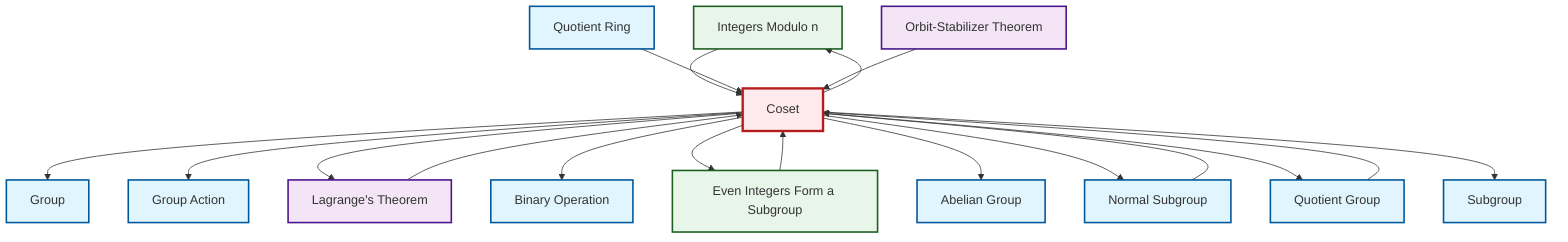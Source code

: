 graph TD
    classDef definition fill:#e1f5fe,stroke:#01579b,stroke-width:2px
    classDef theorem fill:#f3e5f5,stroke:#4a148c,stroke-width:2px
    classDef axiom fill:#fff3e0,stroke:#e65100,stroke-width:2px
    classDef example fill:#e8f5e9,stroke:#1b5e20,stroke-width:2px
    classDef current fill:#ffebee,stroke:#b71c1c,stroke-width:3px
    def-group-action["Group Action"]:::definition
    ex-quotient-integers-mod-n["Integers Modulo n"]:::example
    def-quotient-ring["Quotient Ring"]:::definition
    def-coset["Coset"]:::definition
    def-quotient-group["Quotient Group"]:::definition
    ex-even-integers-subgroup["Even Integers Form a Subgroup"]:::example
    def-subgroup["Subgroup"]:::definition
    def-abelian-group["Abelian Group"]:::definition
    thm-orbit-stabilizer["Orbit-Stabilizer Theorem"]:::theorem
    def-group["Group"]:::definition
    thm-lagrange["Lagrange's Theorem"]:::theorem
    def-binary-operation["Binary Operation"]:::definition
    def-normal-subgroup["Normal Subgroup"]:::definition
    ex-quotient-integers-mod-n --> def-coset
    ex-even-integers-subgroup --> def-coset
    def-coset --> def-group
    def-coset --> def-group-action
    def-coset --> thm-lagrange
    def-quotient-ring --> def-coset
    def-coset --> def-binary-operation
    def-coset --> ex-even-integers-subgroup
    thm-lagrange --> def-coset
    thm-orbit-stabilizer --> def-coset
    def-coset --> def-abelian-group
    def-normal-subgroup --> def-coset
    def-quotient-group --> def-coset
    def-coset --> def-normal-subgroup
    def-coset --> def-quotient-group
    def-coset --> ex-quotient-integers-mod-n
    def-coset --> def-subgroup
    class def-coset current